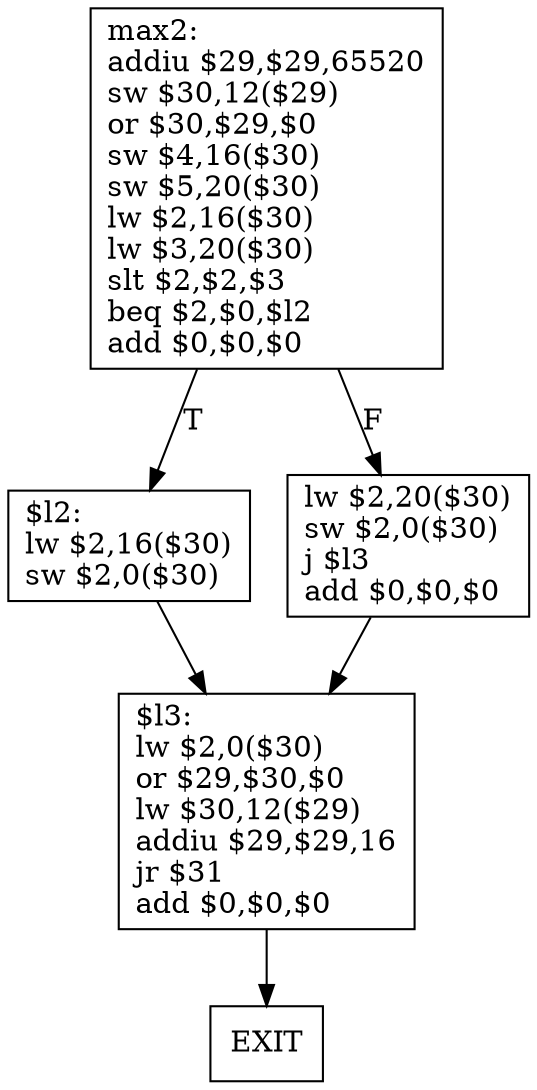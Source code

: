 digraph G1 {
node [shape = box];
BB0 [label = "max2:\laddiu $29,$29,65520\lsw $30,12($29)\lor $30,$29,$0\lsw $4,16($30)\lsw $5,20($30)\llw $2,16($30)\llw $3,20($30)\lslt $2,$2,$3\lbeq $2,$0,$l2\ladd $0,$0,$0\l"] ;
BB0 -> BB2 [style = filled, label = "T"];
BB0 -> BB1[style = filled, label = "F"];
BB2 [label = "$l2:\llw $2,16($30)\lsw $2,0($30)\l"] ;
BB2 -> BB3 [style = filled, label = ""];
BB3 [label = "$l3:\llw $2,0($30)\lor $29,$30,$0\llw $30,12($29)\laddiu $29,$29,16\ljr $31\ladd $0,$0,$0\l"] ;
BB3 -> EXIT  [style = filled, label = ""];
BB1 [label = "lw $2,20($30)\lsw $2,0($30)\lj $l3\ladd $0,$0,$0\l"] ;
BB1 -> BB3 [style = filled, label = ""];
}

